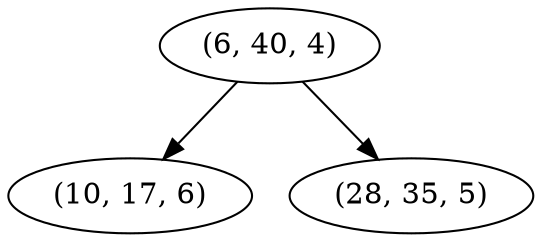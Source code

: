 digraph tree {
    "(6, 40, 4)";
    "(10, 17, 6)";
    "(28, 35, 5)";
    "(6, 40, 4)" -> "(10, 17, 6)";
    "(6, 40, 4)" -> "(28, 35, 5)";
}
